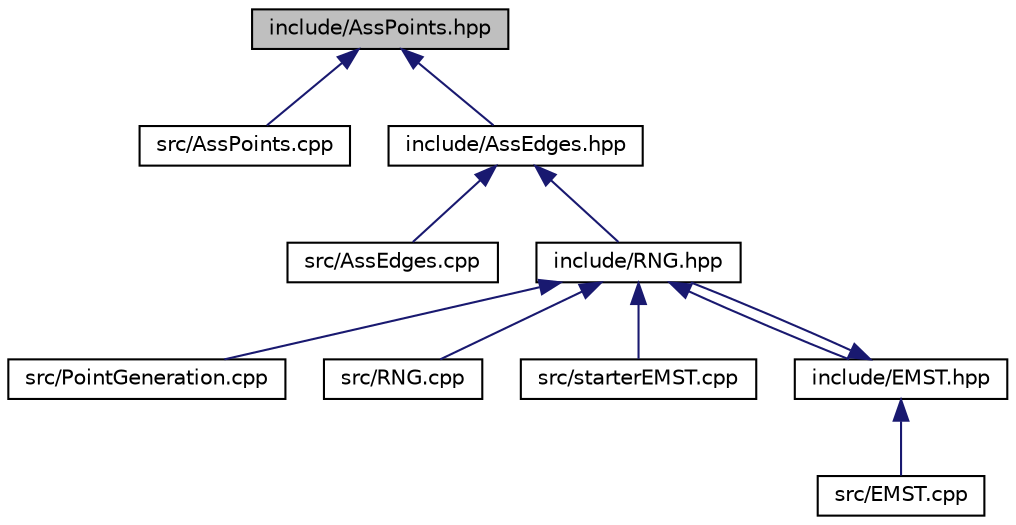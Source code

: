 digraph "include/AssPoints.hpp"
{
 // INTERACTIVE_SVG=YES
 // LATEX_PDF_SIZE
  bgcolor="transparent";
  edge [fontname="Helvetica",fontsize="10",labelfontname="Helvetica",labelfontsize="10"];
  node [fontname="Helvetica",fontsize="10",shape=record];
  Node1 [label="include/AssPoints.hpp",height=0.2,width=0.4,color="black", fillcolor="grey75", style="filled", fontcolor="black",tooltip=" "];
  Node1 -> Node2 [dir="back",color="midnightblue",fontsize="10",style="solid",fontname="Helvetica"];
  Node2 [label="src/AssPoints.cpp",height=0.2,width=0.4,color="black",URL="$_ass_points_8cpp.html",tooltip=" "];
  Node1 -> Node3 [dir="back",color="midnightblue",fontsize="10",style="solid",fontname="Helvetica"];
  Node3 [label="include/AssEdges.hpp",height=0.2,width=0.4,color="black",URL="$_ass_edges_8hpp.html",tooltip=" "];
  Node3 -> Node4 [dir="back",color="midnightblue",fontsize="10",style="solid",fontname="Helvetica"];
  Node4 [label="src/AssEdges.cpp",height=0.2,width=0.4,color="black",URL="$_ass_edges_8cpp.html",tooltip=" "];
  Node3 -> Node5 [dir="back",color="midnightblue",fontsize="10",style="solid",fontname="Helvetica"];
  Node5 [label="include/RNG.hpp",height=0.2,width=0.4,color="black",URL="$_r_n_g_8hpp.html",tooltip=" "];
  Node5 -> Node6 [dir="back",color="midnightblue",fontsize="10",style="solid",fontname="Helvetica"];
  Node6 [label="src/PointGeneration.cpp",height=0.2,width=0.4,color="black",URL="$_point_generation_8cpp.html",tooltip=" "];
  Node5 -> Node7 [dir="back",color="midnightblue",fontsize="10",style="solid",fontname="Helvetica"];
  Node7 [label="src/RNG.cpp",height=0.2,width=0.4,color="black",URL="$_r_n_g_8cpp.html",tooltip=" "];
  Node5 -> Node8 [dir="back",color="midnightblue",fontsize="10",style="solid",fontname="Helvetica"];
  Node8 [label="src/starterEMST.cpp",height=0.2,width=0.4,color="black",URL="$starter_e_m_s_t_8cpp.html",tooltip=" "];
  Node5 -> Node9 [dir="back",color="midnightblue",fontsize="10",style="solid",fontname="Helvetica"];
  Node9 [label="include/EMST.hpp",height=0.2,width=0.4,color="black",URL="$_e_m_s_t_8hpp.html",tooltip=" "];
  Node9 -> Node10 [dir="back",color="midnightblue",fontsize="10",style="solid",fontname="Helvetica"];
  Node10 [label="src/EMST.cpp",height=0.2,width=0.4,color="black",URL="$_e_m_s_t_8cpp.html",tooltip=" "];
  Node9 -> Node5 [dir="back",color="midnightblue",fontsize="10",style="solid",fontname="Helvetica"];
}
